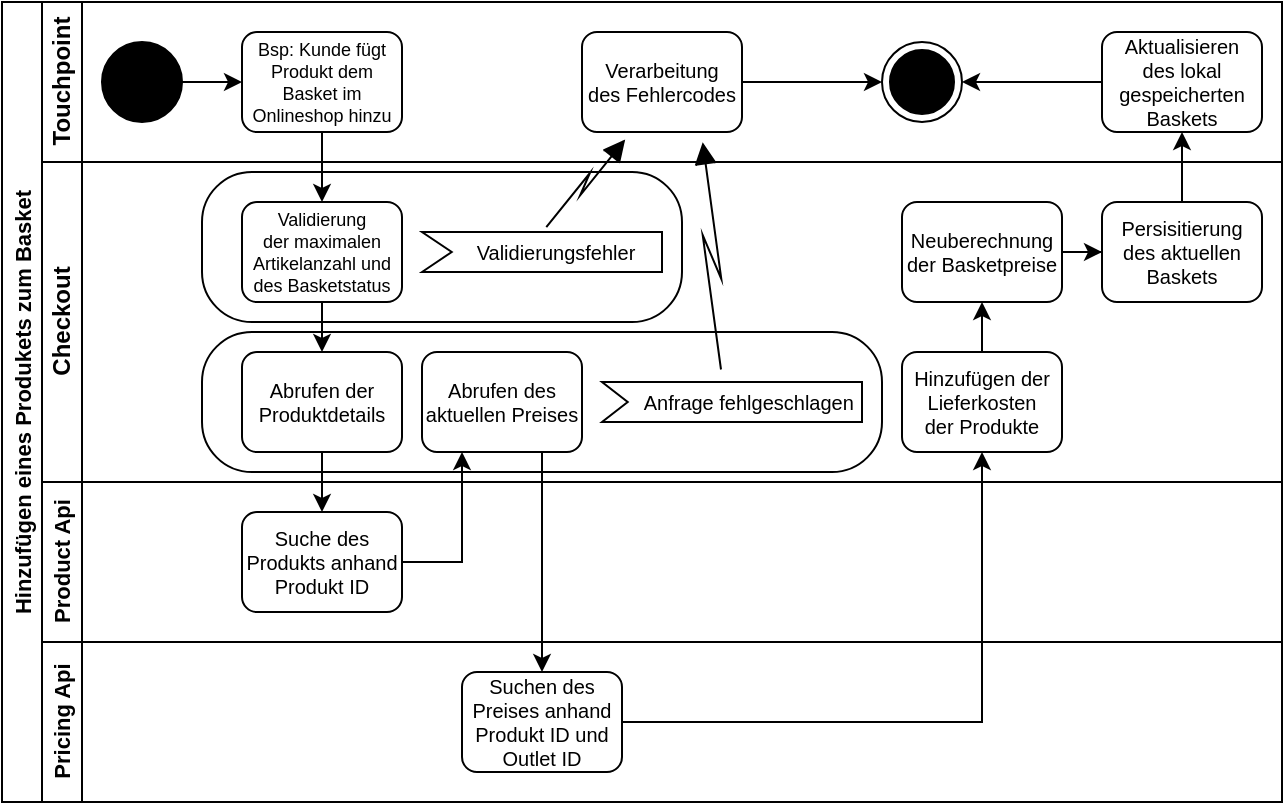 <mxfile version="19.0.1" type="device"><diagram id="2wMZsplqy6N8PgBtkX_B" name="Seite-1"><mxGraphModel dx="436" dy="-1406" grid="1" gridSize="10" guides="1" tooltips="1" connect="1" arrows="1" fold="1" page="1" pageScale="1" pageWidth="1169" pageHeight="827" math="0" shadow="0"><root><mxCell id="0"/><mxCell id="1" parent="0"/><mxCell id="2uFBdvoXPQzoiTEgPVtV-1" value="Hinzufügen eines Produkets zum Basket" style="swimlane;childLayout=stackLayout;resizeParent=1;resizeParentMax=0;horizontal=0;startSize=20;horizontalStack=0;fontColor=#000000;strokeColor=#000000;fontSize=11;fillColor=none;" parent="1" vertex="1"><mxGeometry x="40" y="2220" width="640" height="400" as="geometry"/></mxCell><mxCell id="2uFBdvoXPQzoiTEgPVtV-2" value="Touchpoint" style="swimlane;html=1;startSize=20;horizontal=0;fontColor=#000000;strokeColor=#000000;fillColor=none;" parent="2uFBdvoXPQzoiTEgPVtV-1" vertex="1"><mxGeometry x="20" width="620" height="80" as="geometry"/></mxCell><mxCell id="2uFBdvoXPQzoiTEgPVtV-3" value="" style="edgeStyle=orthogonalEdgeStyle;rounded=0;orthogonalLoop=1;jettySize=auto;html=1;fontColor=#000000;strokeColor=#000000;" parent="2uFBdvoXPQzoiTEgPVtV-2" source="2uFBdvoXPQzoiTEgPVtV-4" target="2uFBdvoXPQzoiTEgPVtV-5" edge="1"><mxGeometry relative="1" as="geometry"/></mxCell><mxCell id="2uFBdvoXPQzoiTEgPVtV-4" value="" style="ellipse;whiteSpace=wrap;html=1;fontColor=#000000;strokeColor=#000000;fillColor=#000000;" parent="2uFBdvoXPQzoiTEgPVtV-2" vertex="1"><mxGeometry x="30" y="20" width="40" height="40" as="geometry"/></mxCell><mxCell id="2uFBdvoXPQzoiTEgPVtV-5" value="Bsp: Kunde fügt &#10;Produkt dem&#10;Basket im&#10;Onlineshop hinzu" style="rounded=1;fontFamily=Helvetica;fontSize=9;fontColor=#000000;align=center;strokeColor=#000000;fillColor=#FFFFFF;" parent="2uFBdvoXPQzoiTEgPVtV-2" vertex="1"><mxGeometry x="100" y="15" width="80" height="50" as="geometry"/></mxCell><mxCell id="2uFBdvoXPQzoiTEgPVtV-6" style="edgeStyle=orthogonalEdgeStyle;rounded=0;orthogonalLoop=1;jettySize=auto;html=1;fontSize=10;fontColor=#000000;strokeColor=#000000;" parent="2uFBdvoXPQzoiTEgPVtV-2" source="2uFBdvoXPQzoiTEgPVtV-7" target="2uFBdvoXPQzoiTEgPVtV-8" edge="1"><mxGeometry relative="1" as="geometry"/></mxCell><mxCell id="2uFBdvoXPQzoiTEgPVtV-7" value="Verarbeitung&#10;des Fehlercodes" style="rounded=1;fontFamily=Helvetica;fontSize=10;fontColor=#000000;align=center;strokeColor=#000000;fillColor=#FFFFFF;" parent="2uFBdvoXPQzoiTEgPVtV-2" vertex="1"><mxGeometry x="270" y="15" width="80" height="50" as="geometry"/></mxCell><mxCell id="2uFBdvoXPQzoiTEgPVtV-8" value="" style="ellipse;html=1;shape=endState;fillColor=#000000;strokeColor=#000000;fontSize=10;fontColor=#000000;" parent="2uFBdvoXPQzoiTEgPVtV-2" vertex="1"><mxGeometry x="420" y="20" width="40" height="40" as="geometry"/></mxCell><mxCell id="2uFBdvoXPQzoiTEgPVtV-9" style="edgeStyle=orthogonalEdgeStyle;rounded=0;orthogonalLoop=1;jettySize=auto;html=1;entryX=1;entryY=0.5;entryDx=0;entryDy=0;fontSize=11;fontColor=#000000;strokeColor=#000000;" parent="2uFBdvoXPQzoiTEgPVtV-2" source="2uFBdvoXPQzoiTEgPVtV-10" target="2uFBdvoXPQzoiTEgPVtV-8" edge="1"><mxGeometry relative="1" as="geometry"/></mxCell><mxCell id="2uFBdvoXPQzoiTEgPVtV-10" value="Aktualisieren&#10;des lokal&#10;gespeicherten&#10;Baskets" style="rounded=1;fontFamily=Helvetica;fontSize=10;fontColor=#000000;align=center;strokeColor=#000000;fillColor=#FFFFFF;" parent="2uFBdvoXPQzoiTEgPVtV-2" vertex="1"><mxGeometry x="530" y="15" width="80" height="50" as="geometry"/></mxCell><mxCell id="2uFBdvoXPQzoiTEgPVtV-11" style="edgeStyle=orthogonalEdgeStyle;rounded=0;orthogonalLoop=1;jettySize=auto;html=1;fontSize=10;fontColor=#000000;strokeColor=#000000;" parent="2uFBdvoXPQzoiTEgPVtV-1" source="2uFBdvoXPQzoiTEgPVtV-5" target="2uFBdvoXPQzoiTEgPVtV-16" edge="1"><mxGeometry relative="1" as="geometry"><mxPoint x="160" y="170" as="targetPoint"/></mxGeometry></mxCell><mxCell id="2uFBdvoXPQzoiTEgPVtV-12" value="Checkout" style="swimlane;html=1;startSize=20;horizontal=0;fontColor=#000000;strokeColor=#000000;fillColor=none;" parent="2uFBdvoXPQzoiTEgPVtV-1" vertex="1"><mxGeometry x="20" y="80" width="620" height="160" as="geometry"/></mxCell><mxCell id="dyJRNDXKBHXoDFtmz05d-18" value="" style="html=1;align=right;verticalAlign=top;rounded=1;absoluteArcSize=1;arcSize=50;dashed=0;spacingTop=10;spacingRight=30;sketch=0;fillStyle=auto;fillColor=none;strokeColor=#000000;" parent="2uFBdvoXPQzoiTEgPVtV-12" vertex="1"><mxGeometry x="80" y="85" width="340" height="70" as="geometry"/></mxCell><mxCell id="RmFPFkpqVZZPwD4Q1Rog-1" value="" style="html=1;align=right;verticalAlign=top;rounded=1;absoluteArcSize=1;arcSize=50;dashed=0;spacingTop=10;spacingRight=30;sketch=0;fillStyle=auto;fillColor=none;strokeColor=#000000;" parent="2uFBdvoXPQzoiTEgPVtV-12" vertex="1"><mxGeometry x="80" y="5" width="240" height="75" as="geometry"/></mxCell><mxCell id="2uFBdvoXPQzoiTEgPVtV-15" style="edgeStyle=orthogonalEdgeStyle;rounded=0;orthogonalLoop=1;jettySize=auto;html=1;exitX=0.5;exitY=1;exitDx=0;exitDy=0;fontSize=11;fontColor=#000000;strokeColor=#000000;entryX=0.5;entryY=0;entryDx=0;entryDy=0;" parent="2uFBdvoXPQzoiTEgPVtV-12" source="2uFBdvoXPQzoiTEgPVtV-16" target="uf-Bu63W4qh3Wx18IaGy-2" edge="1"><mxGeometry relative="1" as="geometry"><mxPoint x="220" y="45" as="targetPoint"/></mxGeometry></mxCell><mxCell id="2uFBdvoXPQzoiTEgPVtV-16" value="Validierung&#10;der maximalen&#10;Artikelanzahl und&#10;des Basketstatus" style="rounded=1;fontFamily=Helvetica;fontSize=9;fontColor=#000000;align=center;strokeColor=#000000;fillColor=#FFFFFF;" parent="2uFBdvoXPQzoiTEgPVtV-12" vertex="1"><mxGeometry x="100" y="20" width="80" height="50" as="geometry"/></mxCell><mxCell id="dyJRNDXKBHXoDFtmz05d-23" style="edgeStyle=orthogonalEdgeStyle;rounded=0;orthogonalLoop=1;jettySize=auto;html=1;exitX=1;exitY=0.5;exitDx=0;exitDy=0;strokeColor=#000000;" parent="2uFBdvoXPQzoiTEgPVtV-12" source="2uFBdvoXPQzoiTEgPVtV-25" target="2uFBdvoXPQzoiTEgPVtV-28" edge="1"><mxGeometry relative="1" as="geometry"/></mxCell><mxCell id="2uFBdvoXPQzoiTEgPVtV-25" value="Neuberechnung&#10;der Basketpreise" style="rounded=1;fontFamily=Helvetica;fontSize=10;fontColor=#000000;align=center;strokeColor=#000000;fillColor=#FFFFFF;" parent="2uFBdvoXPQzoiTEgPVtV-12" vertex="1"><mxGeometry x="430" y="20" width="80" height="50" as="geometry"/></mxCell><mxCell id="2uFBdvoXPQzoiTEgPVtV-28" value="Persisitierung&#10;des aktuellen&#10;Baskets" style="rounded=1;fontFamily=Helvetica;fontSize=10;fontColor=#000000;align=center;strokeColor=#000000;fillColor=#FFFFFF;" parent="2uFBdvoXPQzoiTEgPVtV-12" vertex="1"><mxGeometry x="530" y="20" width="80" height="50" as="geometry"/></mxCell><mxCell id="uf-Bu63W4qh3Wx18IaGy-1" value="Abrufen des&#10;aktuellen Preises" style="rounded=1;fontFamily=Helvetica;fontSize=10;fontColor=#000000;align=center;strokeColor=#000000;fillColor=#FFFFFF;" parent="2uFBdvoXPQzoiTEgPVtV-12" vertex="1"><mxGeometry x="190" y="95" width="80" height="50" as="geometry"/></mxCell><mxCell id="dyJRNDXKBHXoDFtmz05d-22" style="edgeStyle=orthogonalEdgeStyle;rounded=0;orthogonalLoop=1;jettySize=auto;html=1;strokeColor=#000000;" parent="2uFBdvoXPQzoiTEgPVtV-12" source="uf-Bu63W4qh3Wx18IaGy-9" target="2uFBdvoXPQzoiTEgPVtV-25" edge="1"><mxGeometry relative="1" as="geometry"/></mxCell><mxCell id="uf-Bu63W4qh3Wx18IaGy-9" value="Hinzufügen der&#10;Lieferkosten&#10;der Produkte" style="rounded=1;fontFamily=Helvetica;fontSize=10;fontColor=#000000;align=center;strokeColor=#000000;fillColor=#FFFFFF;" parent="2uFBdvoXPQzoiTEgPVtV-12" vertex="1"><mxGeometry x="430" y="95" width="80" height="50" as="geometry"/></mxCell><mxCell id="uf-Bu63W4qh3Wx18IaGy-2" value="Abrufen der&#10;Produktdetails" style="rounded=1;fontFamily=Helvetica;fontSize=10;fontColor=#000000;align=center;strokeColor=#000000;fillColor=#FFFFFF;" parent="2uFBdvoXPQzoiTEgPVtV-12" vertex="1"><mxGeometry x="100" y="95" width="80" height="50" as="geometry"/></mxCell><mxCell id="RmFPFkpqVZZPwD4Q1Rog-2" value="Validierungsfehler" style="shape=mxgraph.infographic.ribbonSimple;notch1=14.86;notch2=0;align=center;verticalAlign=middle;fontSize=10;fontStyle=0;fillColor=#FFFFFF;flipH=0;spacingRight=0;spacingLeft=14;rounded=1;sketch=0;fillStyle=auto;strokeColor=#000000;fontColor=#000000;" parent="2uFBdvoXPQzoiTEgPVtV-12" vertex="1"><mxGeometry x="190" y="35" width="120" height="20" as="geometry"/></mxCell><mxCell id="dyJRNDXKBHXoDFtmz05d-20" value=" Anfrage fehlgeschlagen" style="shape=mxgraph.infographic.ribbonSimple;notch1=12.86;notch2=0;align=center;verticalAlign=middle;fontSize=10;fontStyle=0;fillColor=#FFFFFF;flipH=0;spacingRight=0;spacingLeft=14;rounded=1;sketch=0;fillStyle=auto;strokeColor=#000000;fontColor=#000000;" parent="2uFBdvoXPQzoiTEgPVtV-12" vertex="1"><mxGeometry x="280" y="110" width="130" height="20" as="geometry"/></mxCell><mxCell id="2uFBdvoXPQzoiTEgPVtV-29" value="Product Api" style="swimlane;html=1;startSize=20;horizontal=0;fontColor=#000000;strokeColor=#000000;fontSize=11;fillColor=none;" parent="2uFBdvoXPQzoiTEgPVtV-1" vertex="1"><mxGeometry x="20" y="240" width="620" height="80" as="geometry"/></mxCell><mxCell id="uf-Bu63W4qh3Wx18IaGy-3" value="Suche des &#10;Produkts anhand&#10;Produkt ID" style="rounded=1;fontFamily=Helvetica;fontSize=10;fontColor=#000000;align=center;strokeColor=#000000;fillColor=#FFFFFF;" parent="2uFBdvoXPQzoiTEgPVtV-29" vertex="1"><mxGeometry x="100" y="15" width="80" height="50" as="geometry"/></mxCell><mxCell id="2uFBdvoXPQzoiTEgPVtV-31" style="edgeStyle=orthogonalEdgeStyle;rounded=0;orthogonalLoop=1;jettySize=auto;html=1;fontSize=11;fontColor=#000000;strokeColor=#000000;" parent="2uFBdvoXPQzoiTEgPVtV-1" edge="1"><mxGeometry relative="1" as="geometry"><mxPoint x="160" y="220" as="sourcePoint"/></mxGeometry></mxCell><mxCell id="2uFBdvoXPQzoiTEgPVtV-34" value="Pricing Api" style="swimlane;html=1;startSize=20;horizontal=0;fontColor=#000000;strokeColor=#000000;fontSize=11;fillColor=none;" parent="2uFBdvoXPQzoiTEgPVtV-1" vertex="1"><mxGeometry x="20" y="320" width="620" height="80" as="geometry"/></mxCell><mxCell id="uf-Bu63W4qh3Wx18IaGy-4" value="Suchen des&#10;Preises anhand&#10;Produkt ID und&#10;Outlet ID" style="rounded=1;fontFamily=Helvetica;fontSize=10;fontColor=#000000;align=center;strokeColor=#000000;fillColor=#FFFFFF;" parent="2uFBdvoXPQzoiTEgPVtV-34" vertex="1"><mxGeometry x="210" y="15" width="80" height="50" as="geometry"/></mxCell><mxCell id="2uFBdvoXPQzoiTEgPVtV-37" style="edgeStyle=orthogonalEdgeStyle;rounded=0;orthogonalLoop=1;jettySize=auto;html=1;entryX=0.5;entryY=1;entryDx=0;entryDy=0;fontSize=11;fontColor=#000000;strokeColor=#000000;" parent="2uFBdvoXPQzoiTEgPVtV-1" source="2uFBdvoXPQzoiTEgPVtV-28" target="2uFBdvoXPQzoiTEgPVtV-10" edge="1"><mxGeometry relative="1" as="geometry"/></mxCell><mxCell id="2uFBdvoXPQzoiTEgPVtV-38" style="edgeStyle=orthogonalEdgeStyle;rounded=0;orthogonalLoop=1;jettySize=auto;html=1;exitX=1;exitY=0.5;exitDx=0;exitDy=0;entryX=0.5;entryY=1;entryDx=0;entryDy=0;fontSize=11;fontColor=#000000;strokeColor=#000000;" parent="2uFBdvoXPQzoiTEgPVtV-1" edge="1"><mxGeometry relative="1" as="geometry"><mxPoint x="260" y="220" as="targetPoint"/></mxGeometry></mxCell><mxCell id="uf-Bu63W4qh3Wx18IaGy-8" style="edgeStyle=orthogonalEdgeStyle;rounded=0;orthogonalLoop=1;jettySize=auto;html=1;exitX=1;exitY=0.5;exitDx=0;exitDy=0;entryX=0.5;entryY=1;entryDx=0;entryDy=0;strokeColor=#000000;" parent="2uFBdvoXPQzoiTEgPVtV-1" source="uf-Bu63W4qh3Wx18IaGy-4" target="uf-Bu63W4qh3Wx18IaGy-9" edge="1"><mxGeometry relative="1" as="geometry"/></mxCell><mxCell id="uf-Bu63W4qh3Wx18IaGy-6" style="edgeStyle=orthogonalEdgeStyle;rounded=0;orthogonalLoop=1;jettySize=auto;html=1;entryX=0.25;entryY=1;entryDx=0;entryDy=0;strokeColor=#000000;" parent="2uFBdvoXPQzoiTEgPVtV-1" source="uf-Bu63W4qh3Wx18IaGy-3" target="uf-Bu63W4qh3Wx18IaGy-1" edge="1"><mxGeometry relative="1" as="geometry"/></mxCell><mxCell id="uf-Bu63W4qh3Wx18IaGy-7" style="edgeStyle=orthogonalEdgeStyle;rounded=0;orthogonalLoop=1;jettySize=auto;html=1;exitX=0.75;exitY=1;exitDx=0;exitDy=0;strokeColor=#000000;" parent="2uFBdvoXPQzoiTEgPVtV-1" source="uf-Bu63W4qh3Wx18IaGy-1" target="uf-Bu63W4qh3Wx18IaGy-4" edge="1"><mxGeometry relative="1" as="geometry"/></mxCell><mxCell id="uf-Bu63W4qh3Wx18IaGy-5" style="edgeStyle=orthogonalEdgeStyle;rounded=0;orthogonalLoop=1;jettySize=auto;html=1;strokeColor=#000000;" parent="2uFBdvoXPQzoiTEgPVtV-1" source="uf-Bu63W4qh3Wx18IaGy-2" target="uf-Bu63W4qh3Wx18IaGy-3" edge="1"><mxGeometry relative="1" as="geometry"/></mxCell><mxCell id="RmFPFkpqVZZPwD4Q1Rog-3" value="" style="shape=mxgraph.lean_mapping.electronic_info_flow_edge;html=1;rounded=0;fontSize=12;fontColor=#000000;endArrow=classic;endFill=1;strokeColor=#000000;entryX=0.288;entryY=1.044;entryDx=0;entryDy=0;exitX=0;exitY=0;exitDx=60;exitDy=0;exitPerimeter=0;entryPerimeter=0;" parent="2uFBdvoXPQzoiTEgPVtV-1" source="RmFPFkpqVZZPwD4Q1Rog-2" target="2uFBdvoXPQzoiTEgPVtV-7" edge="1"><mxGeometry width="160" relative="1" as="geometry"><mxPoint x="619" y="-1515" as="sourcePoint"/><mxPoint x="250" y="70" as="targetPoint"/><Array as="points"><mxPoint x="250" y="95"/></Array></mxGeometry></mxCell><mxCell id="dyJRNDXKBHXoDFtmz05d-21" value="" style="shape=mxgraph.lean_mapping.electronic_info_flow_edge;html=1;rounded=0;fontSize=12;fontColor=#000000;endArrow=classic;endFill=1;strokeColor=#000000;entryX=0.75;entryY=1;entryDx=0;entryDy=0;exitX=0;exitY=0;exitDx=60;exitDy=0;exitPerimeter=0;" parent="2uFBdvoXPQzoiTEgPVtV-1" source="dyJRNDXKBHXoDFtmz05d-20" target="2uFBdvoXPQzoiTEgPVtV-7" edge="1"><mxGeometry width="160" relative="1" as="geometry"><mxPoint x="280" y="125" as="sourcePoint"/><mxPoint x="280" y="75" as="targetPoint"/><Array as="points"><mxPoint x="260" y="105"/></Array></mxGeometry></mxCell></root></mxGraphModel></diagram></mxfile>